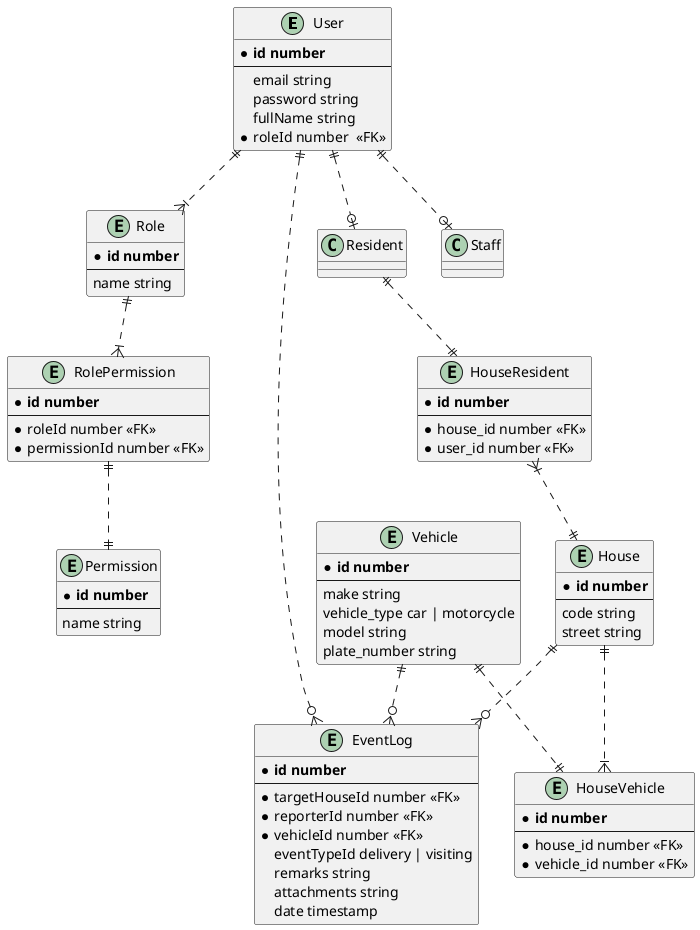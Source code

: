 @startuml ERD
entity User {
  * **id number**
  --
  email string
  password string
  fullName string
  * roleId number  <<FK>>
}

entity Vehicle {
  * **id number**
  --
  make string
  vehicle_type car | motorcycle
  model string
  plate_number string
}

entity HouseResident {
  * **id number**
  --
  * house_id number <<FK>>
  * user_id number <<FK>>
}

entity HouseVehicle {
  * **id number**
  --
  * house_id number <<FK>>
  * vehicle_id number <<FK>>
}

entity House {
  * **id number**
  --
  code string
  street string
}

entity Role {
  * **id number**
  --
  name string
}

entity Permission {
  * **id number**
  --
  name string
}

entity RolePermission {
  * **id number**
  --
  * roleId number <<FK>>
  * permissionId number <<FK>>
}

entity EventLog {
  * **id number**
  --
  * targetHouseId number <<FK>>
  * reporterId number <<FK>>
  * vehicleId number <<FK>>
  eventTypeId delivery | visiting
  remarks string
  attachments string
  date timestamp
}


Resident ||..|| HouseResident
Vehicle ||..|| HouseVehicle
House ||..|{ HouseVehicle
User ||..o| Resident
User ||..o| Staff
User ||..|{ Role
Role ||..|{ RolePermission
RolePermission ||..|| Permission
HouseResident }|..|| House
House ||..o{ EventLog
User ||..o{ EventLog
Vehicle ||..o{ EventLog


@endumloin